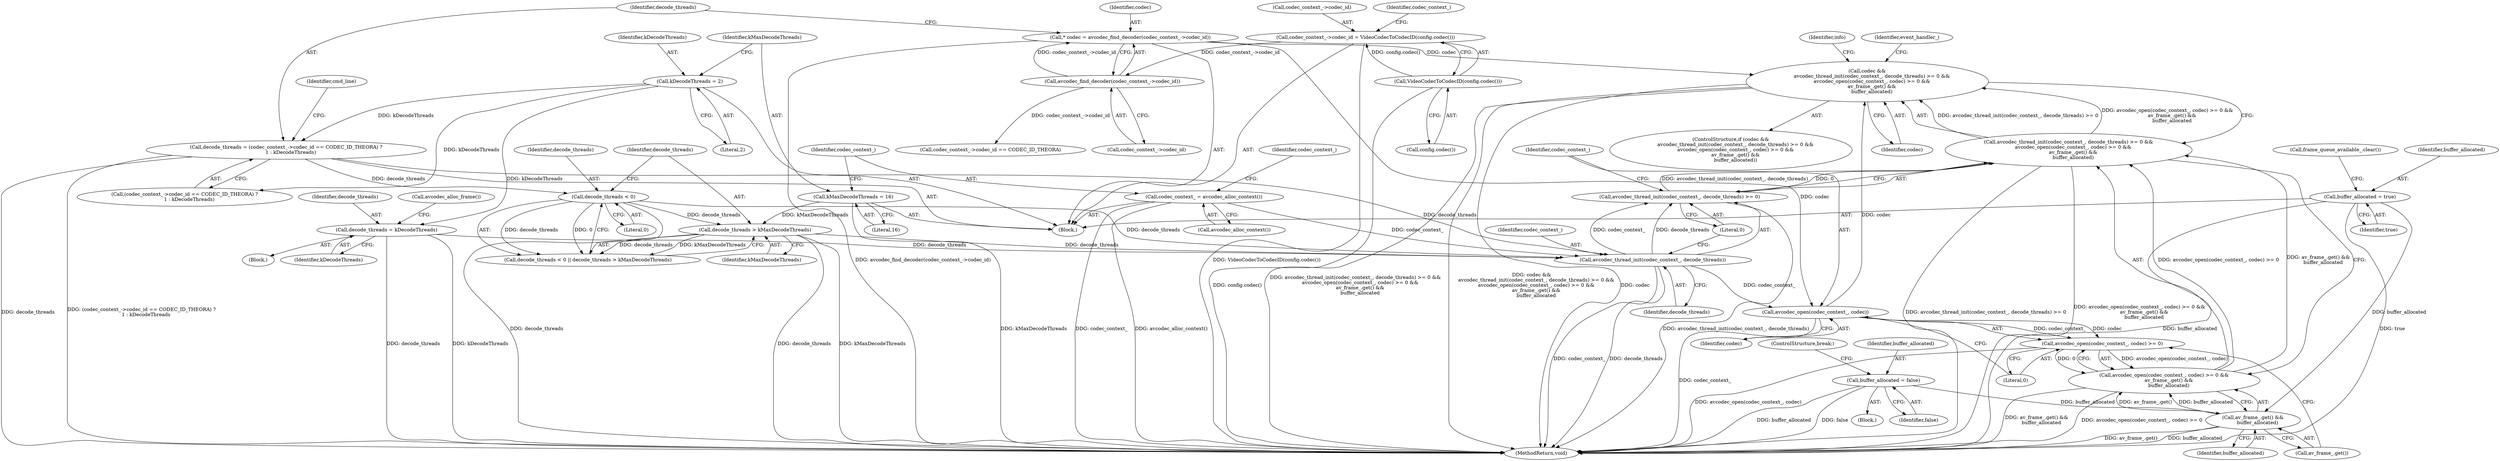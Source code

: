 digraph "0_Chrome_d304b5ec1b16766ea2cb552a27dc14df848d6a0e@API" {
"1000316" [label="(Call,codec &&\n      avcodec_thread_init(codec_context_, decode_threads) >= 0 &&\n      avcodec_open(codec_context_, codec) >= 0 &&\n      av_frame_.get() &&\n      buffer_allocated)"];
"1000326" [label="(Call,avcodec_open(codec_context_, codec))"];
"1000320" [label="(Call,avcodec_thread_init(codec_context_, decode_threads))"];
"1000114" [label="(Call,codec_context_ = avcodec_alloc_context())"];
"1000236" [label="(Call,decode_threads = kDecodeThreads)"];
"1000107" [label="(Call,kDecodeThreads = 2)"];
"1000232" [label="(Call,decode_threads > kMaxDecodeThreads)"];
"1000229" [label="(Call,decode_threads < 0)"];
"1000203" [label="(Call,decode_threads = (codec_context_->codec_id == CODEC_ID_THEORA) ?\n      1 : kDecodeThreads)"];
"1000111" [label="(Call,kMaxDecodeThreads = 16)"];
"1000196" [label="(Call,* codec = avcodec_find_decoder(codec_context_->codec_id))"];
"1000198" [label="(Call,avcodec_find_decoder(codec_context_->codec_id))"];
"1000127" [label="(Call,codec_context_->codec_id = VideoCodecToCodecID(config.codec()))"];
"1000131" [label="(Call,VideoCodecToCodecID(config.codec()))"];
"1000318" [label="(Call,avcodec_thread_init(codec_context_, decode_threads) >= 0 &&\n      avcodec_open(codec_context_, codec) >= 0 &&\n      av_frame_.get() &&\n      buffer_allocated)"];
"1000319" [label="(Call,avcodec_thread_init(codec_context_, decode_threads) >= 0)"];
"1000324" [label="(Call,avcodec_open(codec_context_, codec) >= 0 &&\n      av_frame_.get() &&\n      buffer_allocated)"];
"1000325" [label="(Call,avcodec_open(codec_context_, codec) >= 0)"];
"1000330" [label="(Call,av_frame_.get() &&\n      buffer_allocated)"];
"1000309" [label="(Call,buffer_allocated = false)"];
"1000281" [label="(Call,buffer_allocated = true)"];
"1000327" [label="(Identifier,codec_context_)"];
"1000336" [label="(Identifier,info)"];
"1000281" [label="(Call,buffer_allocated = true)"];
"1000320" [label="(Call,avcodec_thread_init(codec_context_, decode_threads))"];
"1000344" [label="(MethodReturn,void)"];
"1000321" [label="(Identifier,codec_context_)"];
"1000228" [label="(Call,decode_threads < 0 || decode_threads > kMaxDecodeThreads)"];
"1000119" [label="(Identifier,codec_context_)"];
"1000237" [label="(Identifier,decode_threads)"];
"1000105" [label="(Block,)"];
"1000283" [label="(Identifier,true)"];
"1000323" [label="(Literal,0)"];
"1000315" [label="(ControlStructure,if (codec &&\n      avcodec_thread_init(codec_context_, decode_threads) >= 0 &&\n      avcodec_open(codec_context_, codec) >= 0 &&\n      av_frame_.get() &&\n      buffer_allocated))"];
"1000330" [label="(Call,av_frame_.get() &&\n      buffer_allocated)"];
"1000282" [label="(Identifier,buffer_allocated)"];
"1000235" [label="(Block,)"];
"1000316" [label="(Call,codec &&\n      avcodec_thread_init(codec_context_, decode_threads) >= 0 &&\n      avcodec_open(codec_context_, codec) >= 0 &&\n      av_frame_.get() &&\n      buffer_allocated)"];
"1000115" [label="(Identifier,codec_context_)"];
"1000108" [label="(Identifier,kDecodeThreads)"];
"1000319" [label="(Call,avcodec_thread_init(codec_context_, decode_threads) >= 0)"];
"1000325" [label="(Call,avcodec_open(codec_context_, codec) >= 0)"];
"1000203" [label="(Call,decode_threads = (codec_context_->codec_id == CODEC_ID_THEORA) ?\n      1 : kDecodeThreads)"];
"1000332" [label="(Identifier,buffer_allocated)"];
"1000135" [label="(Identifier,codec_context_)"];
"1000312" [label="(ControlStructure,break;)"];
"1000284" [label="(Call,frame_queue_available_.clear())"];
"1000308" [label="(Block,)"];
"1000113" [label="(Literal,16)"];
"1000317" [label="(Identifier,codec)"];
"1000206" [label="(Call,codec_context_->codec_id == CODEC_ID_THEORA)"];
"1000233" [label="(Identifier,decode_threads)"];
"1000311" [label="(Identifier,false)"];
"1000232" [label="(Call,decode_threads > kMaxDecodeThreads)"];
"1000111" [label="(Call,kMaxDecodeThreads = 16)"];
"1000331" [label="(Call,av_frame_.get())"];
"1000240" [label="(Call,avcodec_alloc_frame())"];
"1000112" [label="(Identifier,kMaxDecodeThreads)"];
"1000131" [label="(Call,VideoCodecToCodecID(config.codec()))"];
"1000310" [label="(Identifier,buffer_allocated)"];
"1000198" [label="(Call,avcodec_find_decoder(codec_context_->codec_id))"];
"1000229" [label="(Call,decode_threads < 0)"];
"1000107" [label="(Call,kDecodeThreads = 2)"];
"1000309" [label="(Call,buffer_allocated = false)"];
"1000230" [label="(Identifier,decode_threads)"];
"1000197" [label="(Identifier,codec)"];
"1000340" [label="(Identifier,event_handler_)"];
"1000128" [label="(Call,codec_context_->codec_id)"];
"1000326" [label="(Call,avcodec_open(codec_context_, codec))"];
"1000324" [label="(Call,avcodec_open(codec_context_, codec) >= 0 &&\n      av_frame_.get() &&\n      buffer_allocated)"];
"1000238" [label="(Identifier,kDecodeThreads)"];
"1000196" [label="(Call,* codec = avcodec_find_decoder(codec_context_->codec_id))"];
"1000199" [label="(Call,codec_context_->codec_id)"];
"1000132" [label="(Call,config.codec())"];
"1000329" [label="(Literal,0)"];
"1000116" [label="(Call,avcodec_alloc_context())"];
"1000231" [label="(Literal,0)"];
"1000318" [label="(Call,avcodec_thread_init(codec_context_, decode_threads) >= 0 &&\n      avcodec_open(codec_context_, codec) >= 0 &&\n      av_frame_.get() &&\n      buffer_allocated)"];
"1000204" [label="(Identifier,decode_threads)"];
"1000328" [label="(Identifier,codec)"];
"1000236" [label="(Call,decode_threads = kDecodeThreads)"];
"1000234" [label="(Identifier,kMaxDecodeThreads)"];
"1000127" [label="(Call,codec_context_->codec_id = VideoCodecToCodecID(config.codec()))"];
"1000114" [label="(Call,codec_context_ = avcodec_alloc_context())"];
"1000322" [label="(Identifier,decode_threads)"];
"1000109" [label="(Literal,2)"];
"1000205" [label="(Call,(codec_context_->codec_id == CODEC_ID_THEORA) ?\n      1 : kDecodeThreads)"];
"1000215" [label="(Identifier,cmd_line)"];
"1000316" -> "1000315"  [label="AST: "];
"1000316" -> "1000317"  [label="CFG: "];
"1000316" -> "1000318"  [label="CFG: "];
"1000317" -> "1000316"  [label="AST: "];
"1000318" -> "1000316"  [label="AST: "];
"1000336" -> "1000316"  [label="CFG: "];
"1000340" -> "1000316"  [label="CFG: "];
"1000316" -> "1000344"  [label="DDG: avcodec_thread_init(codec_context_, decode_threads) >= 0 &&\n      avcodec_open(codec_context_, codec) >= 0 &&\n      av_frame_.get() &&\n      buffer_allocated"];
"1000316" -> "1000344"  [label="DDG: codec &&\n      avcodec_thread_init(codec_context_, decode_threads) >= 0 &&\n      avcodec_open(codec_context_, codec) >= 0 &&\n      av_frame_.get() &&\n      buffer_allocated"];
"1000316" -> "1000344"  [label="DDG: codec"];
"1000326" -> "1000316"  [label="DDG: codec"];
"1000196" -> "1000316"  [label="DDG: codec"];
"1000318" -> "1000316"  [label="DDG: avcodec_thread_init(codec_context_, decode_threads) >= 0"];
"1000318" -> "1000316"  [label="DDG: avcodec_open(codec_context_, codec) >= 0 &&\n      av_frame_.get() &&\n      buffer_allocated"];
"1000326" -> "1000325"  [label="AST: "];
"1000326" -> "1000328"  [label="CFG: "];
"1000327" -> "1000326"  [label="AST: "];
"1000328" -> "1000326"  [label="AST: "];
"1000329" -> "1000326"  [label="CFG: "];
"1000326" -> "1000344"  [label="DDG: codec_context_"];
"1000326" -> "1000325"  [label="DDG: codec_context_"];
"1000326" -> "1000325"  [label="DDG: codec"];
"1000320" -> "1000326"  [label="DDG: codec_context_"];
"1000196" -> "1000326"  [label="DDG: codec"];
"1000320" -> "1000319"  [label="AST: "];
"1000320" -> "1000322"  [label="CFG: "];
"1000321" -> "1000320"  [label="AST: "];
"1000322" -> "1000320"  [label="AST: "];
"1000323" -> "1000320"  [label="CFG: "];
"1000320" -> "1000344"  [label="DDG: decode_threads"];
"1000320" -> "1000344"  [label="DDG: codec_context_"];
"1000320" -> "1000319"  [label="DDG: codec_context_"];
"1000320" -> "1000319"  [label="DDG: decode_threads"];
"1000114" -> "1000320"  [label="DDG: codec_context_"];
"1000236" -> "1000320"  [label="DDG: decode_threads"];
"1000232" -> "1000320"  [label="DDG: decode_threads"];
"1000229" -> "1000320"  [label="DDG: decode_threads"];
"1000203" -> "1000320"  [label="DDG: decode_threads"];
"1000114" -> "1000105"  [label="AST: "];
"1000114" -> "1000116"  [label="CFG: "];
"1000115" -> "1000114"  [label="AST: "];
"1000116" -> "1000114"  [label="AST: "];
"1000119" -> "1000114"  [label="CFG: "];
"1000114" -> "1000344"  [label="DDG: codec_context_"];
"1000114" -> "1000344"  [label="DDG: avcodec_alloc_context()"];
"1000236" -> "1000235"  [label="AST: "];
"1000236" -> "1000238"  [label="CFG: "];
"1000237" -> "1000236"  [label="AST: "];
"1000238" -> "1000236"  [label="AST: "];
"1000240" -> "1000236"  [label="CFG: "];
"1000236" -> "1000344"  [label="DDG: decode_threads"];
"1000236" -> "1000344"  [label="DDG: kDecodeThreads"];
"1000107" -> "1000236"  [label="DDG: kDecodeThreads"];
"1000107" -> "1000105"  [label="AST: "];
"1000107" -> "1000109"  [label="CFG: "];
"1000108" -> "1000107"  [label="AST: "];
"1000109" -> "1000107"  [label="AST: "];
"1000112" -> "1000107"  [label="CFG: "];
"1000107" -> "1000203"  [label="DDG: kDecodeThreads"];
"1000107" -> "1000205"  [label="DDG: kDecodeThreads"];
"1000232" -> "1000228"  [label="AST: "];
"1000232" -> "1000234"  [label="CFG: "];
"1000233" -> "1000232"  [label="AST: "];
"1000234" -> "1000232"  [label="AST: "];
"1000228" -> "1000232"  [label="CFG: "];
"1000232" -> "1000344"  [label="DDG: decode_threads"];
"1000232" -> "1000344"  [label="DDG: kMaxDecodeThreads"];
"1000232" -> "1000228"  [label="DDG: decode_threads"];
"1000232" -> "1000228"  [label="DDG: kMaxDecodeThreads"];
"1000229" -> "1000232"  [label="DDG: decode_threads"];
"1000111" -> "1000232"  [label="DDG: kMaxDecodeThreads"];
"1000229" -> "1000228"  [label="AST: "];
"1000229" -> "1000231"  [label="CFG: "];
"1000230" -> "1000229"  [label="AST: "];
"1000231" -> "1000229"  [label="AST: "];
"1000233" -> "1000229"  [label="CFG: "];
"1000228" -> "1000229"  [label="CFG: "];
"1000229" -> "1000344"  [label="DDG: decode_threads"];
"1000229" -> "1000228"  [label="DDG: decode_threads"];
"1000229" -> "1000228"  [label="DDG: 0"];
"1000203" -> "1000229"  [label="DDG: decode_threads"];
"1000203" -> "1000105"  [label="AST: "];
"1000203" -> "1000205"  [label="CFG: "];
"1000204" -> "1000203"  [label="AST: "];
"1000205" -> "1000203"  [label="AST: "];
"1000215" -> "1000203"  [label="CFG: "];
"1000203" -> "1000344"  [label="DDG: (codec_context_->codec_id == CODEC_ID_THEORA) ?\n      1 : kDecodeThreads"];
"1000203" -> "1000344"  [label="DDG: decode_threads"];
"1000111" -> "1000105"  [label="AST: "];
"1000111" -> "1000113"  [label="CFG: "];
"1000112" -> "1000111"  [label="AST: "];
"1000113" -> "1000111"  [label="AST: "];
"1000115" -> "1000111"  [label="CFG: "];
"1000111" -> "1000344"  [label="DDG: kMaxDecodeThreads"];
"1000196" -> "1000105"  [label="AST: "];
"1000196" -> "1000198"  [label="CFG: "];
"1000197" -> "1000196"  [label="AST: "];
"1000198" -> "1000196"  [label="AST: "];
"1000204" -> "1000196"  [label="CFG: "];
"1000196" -> "1000344"  [label="DDG: avcodec_find_decoder(codec_context_->codec_id)"];
"1000198" -> "1000196"  [label="DDG: codec_context_->codec_id"];
"1000198" -> "1000199"  [label="CFG: "];
"1000199" -> "1000198"  [label="AST: "];
"1000127" -> "1000198"  [label="DDG: codec_context_->codec_id"];
"1000198" -> "1000206"  [label="DDG: codec_context_->codec_id"];
"1000127" -> "1000105"  [label="AST: "];
"1000127" -> "1000131"  [label="CFG: "];
"1000128" -> "1000127"  [label="AST: "];
"1000131" -> "1000127"  [label="AST: "];
"1000135" -> "1000127"  [label="CFG: "];
"1000127" -> "1000344"  [label="DDG: VideoCodecToCodecID(config.codec())"];
"1000131" -> "1000127"  [label="DDG: config.codec()"];
"1000131" -> "1000132"  [label="CFG: "];
"1000132" -> "1000131"  [label="AST: "];
"1000131" -> "1000344"  [label="DDG: config.codec()"];
"1000318" -> "1000319"  [label="CFG: "];
"1000318" -> "1000324"  [label="CFG: "];
"1000319" -> "1000318"  [label="AST: "];
"1000324" -> "1000318"  [label="AST: "];
"1000318" -> "1000344"  [label="DDG: avcodec_thread_init(codec_context_, decode_threads) >= 0"];
"1000318" -> "1000344"  [label="DDG: avcodec_open(codec_context_, codec) >= 0 &&\n      av_frame_.get() &&\n      buffer_allocated"];
"1000319" -> "1000318"  [label="DDG: avcodec_thread_init(codec_context_, decode_threads)"];
"1000319" -> "1000318"  [label="DDG: 0"];
"1000324" -> "1000318"  [label="DDG: avcodec_open(codec_context_, codec) >= 0"];
"1000324" -> "1000318"  [label="DDG: av_frame_.get() &&\n      buffer_allocated"];
"1000319" -> "1000323"  [label="CFG: "];
"1000323" -> "1000319"  [label="AST: "];
"1000327" -> "1000319"  [label="CFG: "];
"1000319" -> "1000344"  [label="DDG: avcodec_thread_init(codec_context_, decode_threads)"];
"1000324" -> "1000325"  [label="CFG: "];
"1000324" -> "1000330"  [label="CFG: "];
"1000325" -> "1000324"  [label="AST: "];
"1000330" -> "1000324"  [label="AST: "];
"1000324" -> "1000344"  [label="DDG: av_frame_.get() &&\n      buffer_allocated"];
"1000324" -> "1000344"  [label="DDG: avcodec_open(codec_context_, codec) >= 0"];
"1000325" -> "1000324"  [label="DDG: avcodec_open(codec_context_, codec)"];
"1000325" -> "1000324"  [label="DDG: 0"];
"1000330" -> "1000324"  [label="DDG: av_frame_.get()"];
"1000330" -> "1000324"  [label="DDG: buffer_allocated"];
"1000325" -> "1000329"  [label="CFG: "];
"1000329" -> "1000325"  [label="AST: "];
"1000331" -> "1000325"  [label="CFG: "];
"1000325" -> "1000344"  [label="DDG: avcodec_open(codec_context_, codec)"];
"1000330" -> "1000331"  [label="CFG: "];
"1000330" -> "1000332"  [label="CFG: "];
"1000331" -> "1000330"  [label="AST: "];
"1000332" -> "1000330"  [label="AST: "];
"1000330" -> "1000344"  [label="DDG: av_frame_.get()"];
"1000330" -> "1000344"  [label="DDG: buffer_allocated"];
"1000309" -> "1000330"  [label="DDG: buffer_allocated"];
"1000281" -> "1000330"  [label="DDG: buffer_allocated"];
"1000309" -> "1000308"  [label="AST: "];
"1000309" -> "1000311"  [label="CFG: "];
"1000310" -> "1000309"  [label="AST: "];
"1000311" -> "1000309"  [label="AST: "];
"1000312" -> "1000309"  [label="CFG: "];
"1000309" -> "1000344"  [label="DDG: buffer_allocated"];
"1000309" -> "1000344"  [label="DDG: false"];
"1000281" -> "1000105"  [label="AST: "];
"1000281" -> "1000283"  [label="CFG: "];
"1000282" -> "1000281"  [label="AST: "];
"1000283" -> "1000281"  [label="AST: "];
"1000284" -> "1000281"  [label="CFG: "];
"1000281" -> "1000344"  [label="DDG: buffer_allocated"];
"1000281" -> "1000344"  [label="DDG: true"];
}
